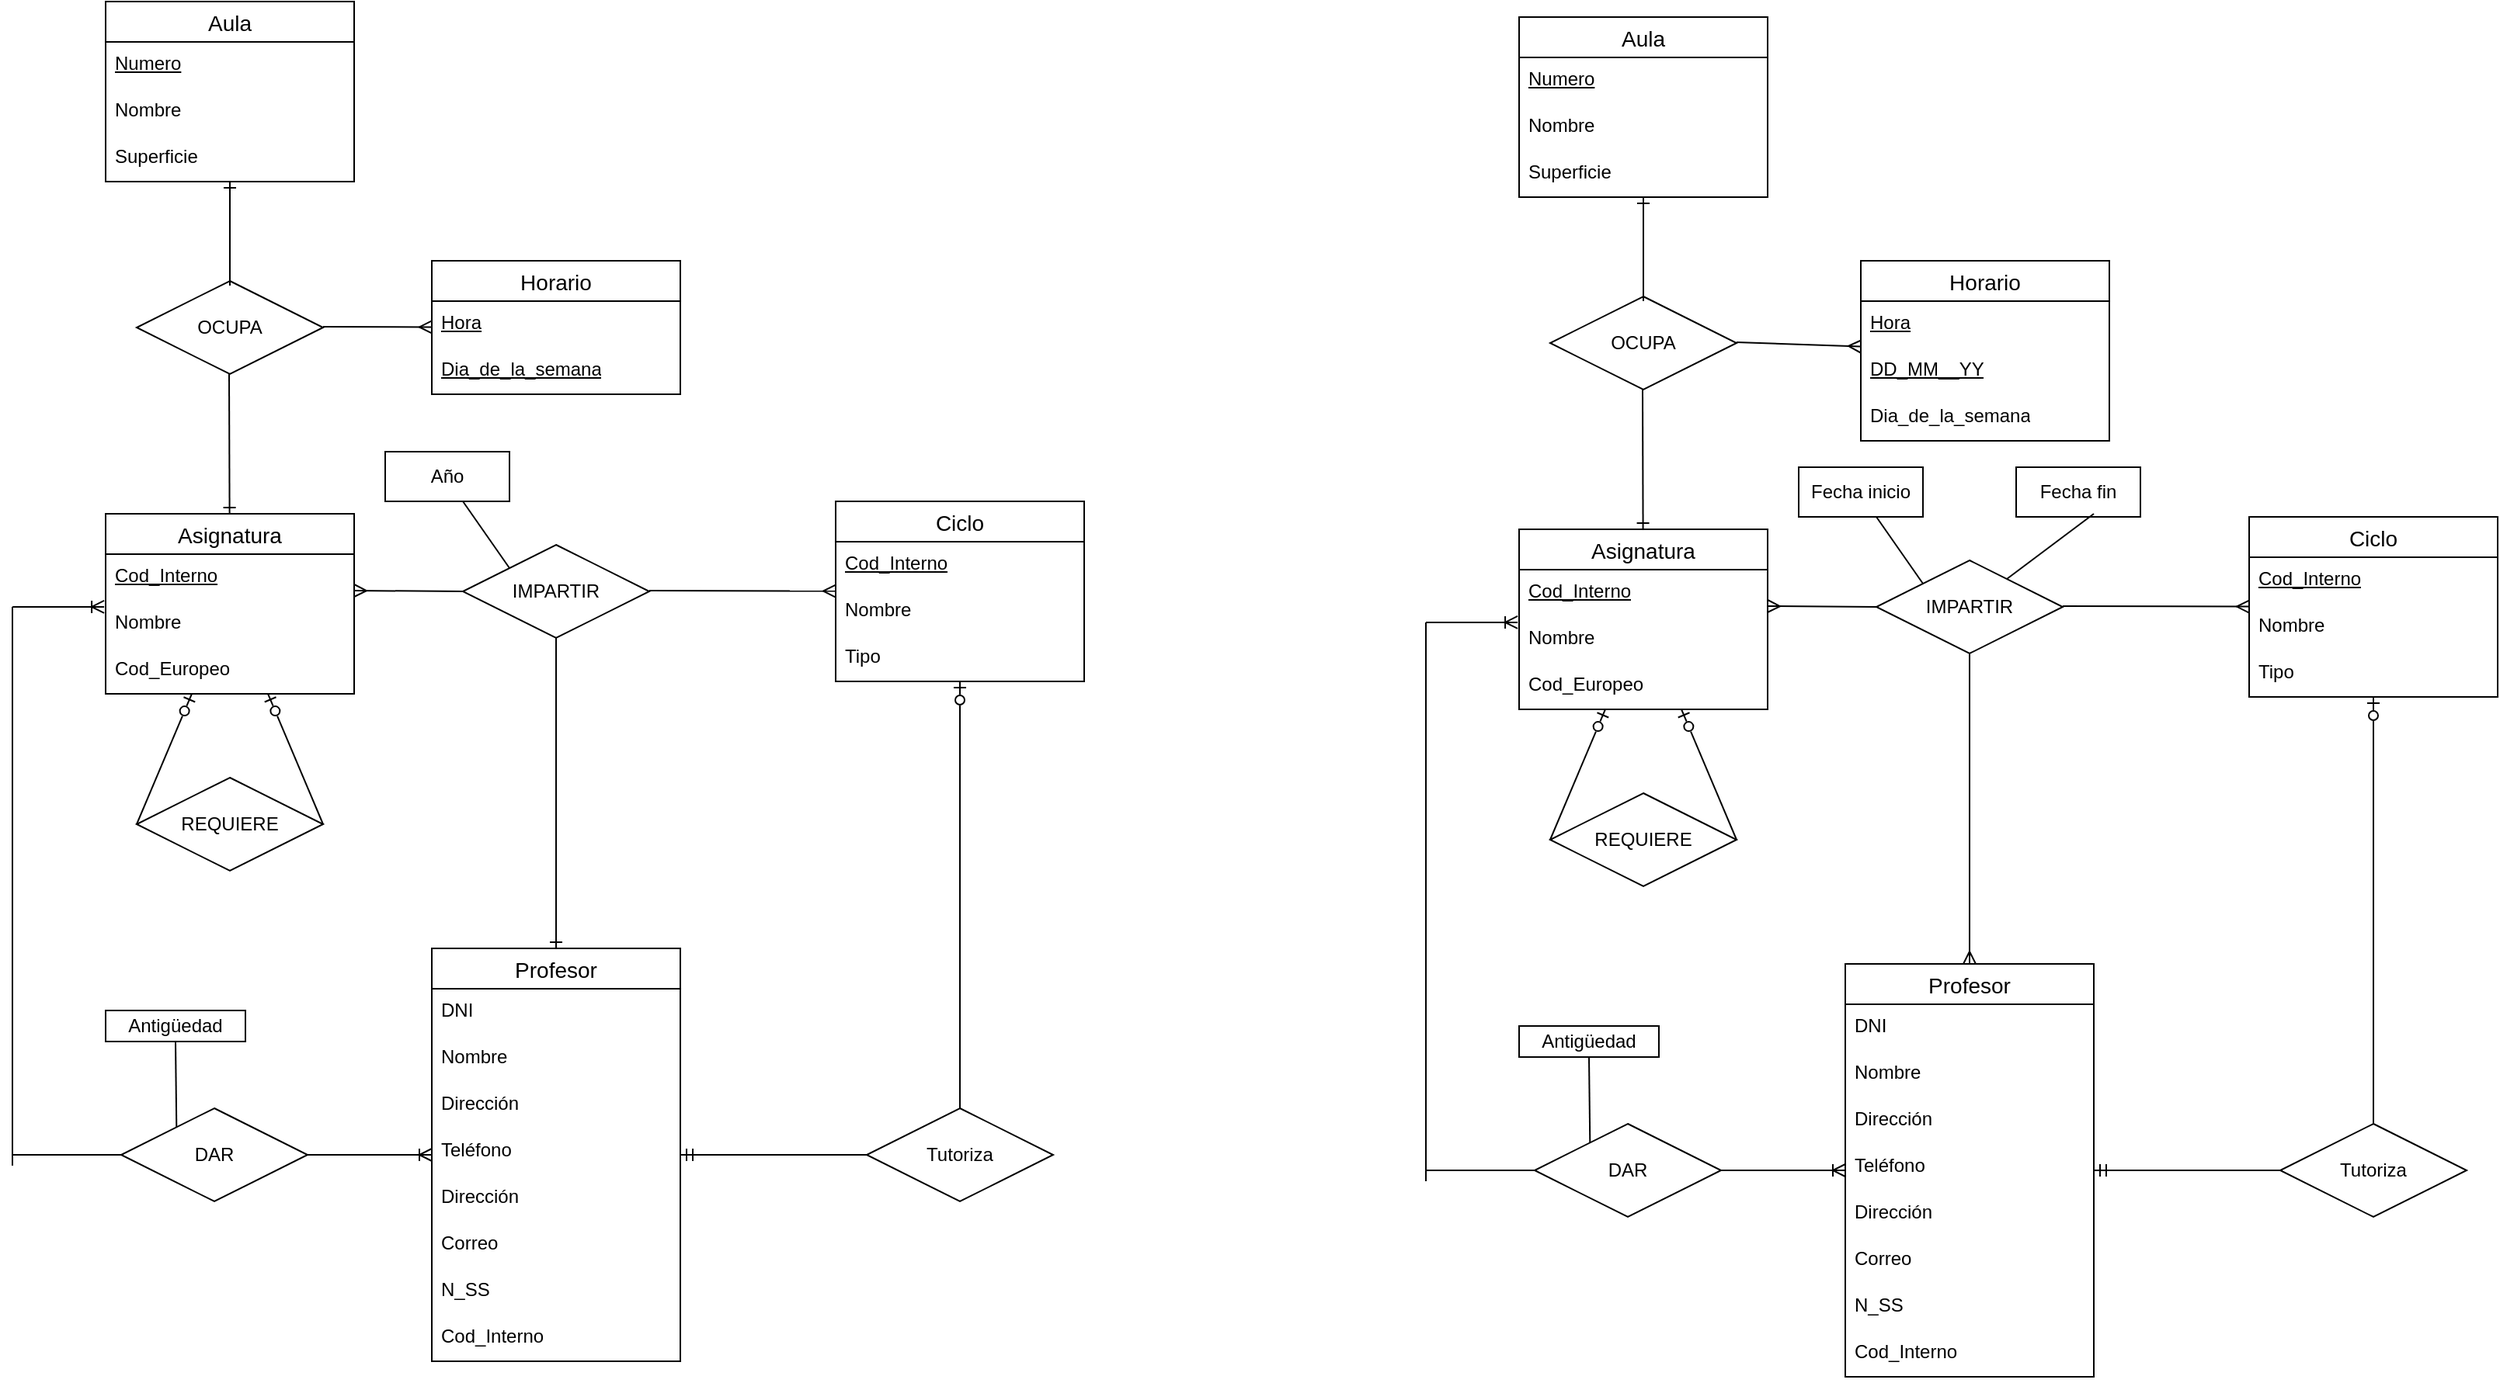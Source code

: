 <mxfile version="22.0.4" type="github">
  <diagram name="Página-1" id="PVvVwdM6uXwAvhA5qFd7">
    <mxGraphModel dx="1728" dy="988" grid="1" gridSize="10" guides="1" tooltips="1" connect="1" arrows="1" fold="1" page="1" pageScale="1" pageWidth="827" pageHeight="1169" math="0" shadow="0">
      <root>
        <mxCell id="0" />
        <mxCell id="1" parent="0" />
        <mxCell id="P5Dj7CCU3ey45bR8xJDD-16" value="Aula" style="swimlane;fontStyle=0;childLayout=stackLayout;horizontal=1;startSize=26;horizontalStack=0;resizeParent=1;resizeParentMax=0;resizeLast=0;collapsible=1;marginBottom=0;align=center;fontSize=14;" vertex="1" parent="1">
          <mxGeometry x="100" y="170" width="160" height="116" as="geometry" />
        </mxCell>
        <mxCell id="P5Dj7CCU3ey45bR8xJDD-17" value="&lt;u&gt;Numero&lt;/u&gt;" style="text;strokeColor=none;fillColor=none;spacingLeft=4;spacingRight=4;overflow=hidden;rotatable=0;points=[[0,0.5],[1,0.5]];portConstraint=eastwest;fontSize=12;whiteSpace=wrap;html=1;" vertex="1" parent="P5Dj7CCU3ey45bR8xJDD-16">
          <mxGeometry y="26" width="160" height="30" as="geometry" />
        </mxCell>
        <mxCell id="P5Dj7CCU3ey45bR8xJDD-18" value="Nombre" style="text;strokeColor=none;fillColor=none;spacingLeft=4;spacingRight=4;overflow=hidden;rotatable=0;points=[[0,0.5],[1,0.5]];portConstraint=eastwest;fontSize=12;whiteSpace=wrap;html=1;" vertex="1" parent="P5Dj7CCU3ey45bR8xJDD-16">
          <mxGeometry y="56" width="160" height="30" as="geometry" />
        </mxCell>
        <mxCell id="P5Dj7CCU3ey45bR8xJDD-19" value="Superficie" style="text;strokeColor=none;fillColor=none;spacingLeft=4;spacingRight=4;overflow=hidden;rotatable=0;points=[[0,0.5],[1,0.5]];portConstraint=eastwest;fontSize=12;whiteSpace=wrap;html=1;" vertex="1" parent="P5Dj7CCU3ey45bR8xJDD-16">
          <mxGeometry y="86" width="160" height="30" as="geometry" />
        </mxCell>
        <mxCell id="P5Dj7CCU3ey45bR8xJDD-20" value="Horario" style="swimlane;fontStyle=0;childLayout=stackLayout;horizontal=1;startSize=26;horizontalStack=0;resizeParent=1;resizeParentMax=0;resizeLast=0;collapsible=1;marginBottom=0;align=center;fontSize=14;" vertex="1" parent="1">
          <mxGeometry x="310" y="337" width="160" height="86" as="geometry" />
        </mxCell>
        <mxCell id="P5Dj7CCU3ey45bR8xJDD-21" value="&lt;u&gt;Hora&lt;/u&gt;" style="text;strokeColor=none;fillColor=none;spacingLeft=4;spacingRight=4;overflow=hidden;rotatable=0;points=[[0,0.5],[1,0.5]];portConstraint=eastwest;fontSize=12;whiteSpace=wrap;html=1;" vertex="1" parent="P5Dj7CCU3ey45bR8xJDD-20">
          <mxGeometry y="26" width="160" height="30" as="geometry" />
        </mxCell>
        <mxCell id="P5Dj7CCU3ey45bR8xJDD-22" value="&lt;u&gt;Dia_de_la_semana&lt;/u&gt;" style="text;strokeColor=none;fillColor=none;spacingLeft=4;spacingRight=4;overflow=hidden;rotatable=0;points=[[0,0.5],[1,0.5]];portConstraint=eastwest;fontSize=12;whiteSpace=wrap;html=1;" vertex="1" parent="P5Dj7CCU3ey45bR8xJDD-20">
          <mxGeometry y="56" width="160" height="30" as="geometry" />
        </mxCell>
        <mxCell id="P5Dj7CCU3ey45bR8xJDD-24" value="Asignatura" style="swimlane;fontStyle=0;childLayout=stackLayout;horizontal=1;startSize=26;horizontalStack=0;resizeParent=1;resizeParentMax=0;resizeLast=0;collapsible=1;marginBottom=0;align=center;fontSize=14;" vertex="1" parent="1">
          <mxGeometry x="100" y="500" width="160" height="116" as="geometry" />
        </mxCell>
        <mxCell id="P5Dj7CCU3ey45bR8xJDD-27" value="&lt;u&gt;Cod_Interno&lt;/u&gt;" style="text;strokeColor=none;fillColor=none;spacingLeft=4;spacingRight=4;overflow=hidden;rotatable=0;points=[[0,0.5],[1,0.5]];portConstraint=eastwest;fontSize=12;whiteSpace=wrap;html=1;" vertex="1" parent="P5Dj7CCU3ey45bR8xJDD-24">
          <mxGeometry y="26" width="160" height="30" as="geometry" />
        </mxCell>
        <mxCell id="P5Dj7CCU3ey45bR8xJDD-25" value="Nombre" style="text;strokeColor=none;fillColor=none;spacingLeft=4;spacingRight=4;overflow=hidden;rotatable=0;points=[[0,0.5],[1,0.5]];portConstraint=eastwest;fontSize=12;whiteSpace=wrap;html=1;" vertex="1" parent="P5Dj7CCU3ey45bR8xJDD-24">
          <mxGeometry y="56" width="160" height="30" as="geometry" />
        </mxCell>
        <mxCell id="P5Dj7CCU3ey45bR8xJDD-26" value="Cod_Europeo" style="text;strokeColor=none;fillColor=none;spacingLeft=4;spacingRight=4;overflow=hidden;rotatable=0;points=[[0,0.5],[1,0.5]];portConstraint=eastwest;fontSize=12;whiteSpace=wrap;html=1;" vertex="1" parent="P5Dj7CCU3ey45bR8xJDD-24">
          <mxGeometry y="86" width="160" height="30" as="geometry" />
        </mxCell>
        <mxCell id="P5Dj7CCU3ey45bR8xJDD-28" value="Ciclo" style="swimlane;fontStyle=0;childLayout=stackLayout;horizontal=1;startSize=26;horizontalStack=0;resizeParent=1;resizeParentMax=0;resizeLast=0;collapsible=1;marginBottom=0;align=center;fontSize=14;" vertex="1" parent="1">
          <mxGeometry x="570" y="492" width="160" height="116" as="geometry" />
        </mxCell>
        <mxCell id="P5Dj7CCU3ey45bR8xJDD-31" value="&lt;u&gt;Cod_Interno&lt;/u&gt;" style="text;strokeColor=none;fillColor=none;spacingLeft=4;spacingRight=4;overflow=hidden;rotatable=0;points=[[0,0.5],[1,0.5]];portConstraint=eastwest;fontSize=12;whiteSpace=wrap;html=1;" vertex="1" parent="P5Dj7CCU3ey45bR8xJDD-28">
          <mxGeometry y="26" width="160" height="30" as="geometry" />
        </mxCell>
        <mxCell id="P5Dj7CCU3ey45bR8xJDD-29" value="Nombre" style="text;strokeColor=none;fillColor=none;spacingLeft=4;spacingRight=4;overflow=hidden;rotatable=0;points=[[0,0.5],[1,0.5]];portConstraint=eastwest;fontSize=12;whiteSpace=wrap;html=1;" vertex="1" parent="P5Dj7CCU3ey45bR8xJDD-28">
          <mxGeometry y="56" width="160" height="30" as="geometry" />
        </mxCell>
        <mxCell id="P5Dj7CCU3ey45bR8xJDD-30" value="Tipo" style="text;strokeColor=none;fillColor=none;spacingLeft=4;spacingRight=4;overflow=hidden;rotatable=0;points=[[0,0.5],[1,0.5]];portConstraint=eastwest;fontSize=12;whiteSpace=wrap;html=1;" vertex="1" parent="P5Dj7CCU3ey45bR8xJDD-28">
          <mxGeometry y="86" width="160" height="30" as="geometry" />
        </mxCell>
        <mxCell id="P5Dj7CCU3ey45bR8xJDD-32" value="OCUPA" style="shape=rhombus;perimeter=rhombusPerimeter;whiteSpace=wrap;html=1;align=center;" vertex="1" parent="1">
          <mxGeometry x="120" y="350" width="120" height="60" as="geometry" />
        </mxCell>
        <mxCell id="P5Dj7CCU3ey45bR8xJDD-33" value="REQUIERE" style="shape=rhombus;perimeter=rhombusPerimeter;whiteSpace=wrap;html=1;align=center;" vertex="1" parent="1">
          <mxGeometry x="120" y="670" width="120" height="60" as="geometry" />
        </mxCell>
        <mxCell id="P5Dj7CCU3ey45bR8xJDD-34" value="IMPARTIR" style="shape=rhombus;perimeter=rhombusPerimeter;whiteSpace=wrap;html=1;align=center;" vertex="1" parent="1">
          <mxGeometry x="330" y="520" width="120" height="60" as="geometry" />
        </mxCell>
        <mxCell id="P5Dj7CCU3ey45bR8xJDD-35" value="" style="endArrow=ERone;html=1;rounded=0;startArrow=none;startFill=0;endFill=0;" edge="1" parent="1" target="P5Dj7CCU3ey45bR8xJDD-16">
          <mxGeometry width="50" height="50" relative="1" as="geometry">
            <mxPoint x="180" y="353" as="sourcePoint" />
            <mxPoint x="180" y="289" as="targetPoint" />
          </mxGeometry>
        </mxCell>
        <mxCell id="P5Dj7CCU3ey45bR8xJDD-36" value="" style="endArrow=none;html=1;rounded=0;startArrow=ERone;startFill=0;" edge="1" parent="1" source="P5Dj7CCU3ey45bR8xJDD-24">
          <mxGeometry width="50" height="50" relative="1" as="geometry">
            <mxPoint x="179.5" y="474" as="sourcePoint" />
            <mxPoint x="179.5" y="410" as="targetPoint" />
          </mxGeometry>
        </mxCell>
        <mxCell id="P5Dj7CCU3ey45bR8xJDD-37" value="" style="endArrow=ERzeroToOne;html=1;rounded=0;exitX=0;exitY=0.5;exitDx=0;exitDy=0;endFill=0;" edge="1" parent="1" source="P5Dj7CCU3ey45bR8xJDD-33" target="P5Dj7CCU3ey45bR8xJDD-24">
          <mxGeometry width="50" height="50" relative="1" as="geometry">
            <mxPoint x="119" y="694" as="sourcePoint" />
            <mxPoint x="119" y="630" as="targetPoint" />
          </mxGeometry>
        </mxCell>
        <mxCell id="P5Dj7CCU3ey45bR8xJDD-38" value="" style="endArrow=ERzeroToOne;html=1;rounded=0;endFill=0;" edge="1" parent="1" target="P5Dj7CCU3ey45bR8xJDD-24">
          <mxGeometry width="50" height="50" relative="1" as="geometry">
            <mxPoint x="240" y="700" as="sourcePoint" />
            <mxPoint x="275" y="626" as="targetPoint" />
          </mxGeometry>
        </mxCell>
        <mxCell id="P5Dj7CCU3ey45bR8xJDD-39" value="" style="endArrow=none;html=1;rounded=0;entryX=0;entryY=0.5;entryDx=0;entryDy=0;startArrow=ERmany;startFill=0;" edge="1" parent="1" target="P5Dj7CCU3ey45bR8xJDD-34">
          <mxGeometry width="50" height="50" relative="1" as="geometry">
            <mxPoint x="260" y="549.5" as="sourcePoint" />
            <mxPoint x="340" y="550" as="targetPoint" />
          </mxGeometry>
        </mxCell>
        <mxCell id="P5Dj7CCU3ey45bR8xJDD-40" value="" style="endArrow=ERmany;html=1;rounded=0;exitX=0;exitY=0.5;exitDx=0;exitDy=0;endFill=0;" edge="1" parent="1" target="P5Dj7CCU3ey45bR8xJDD-28">
          <mxGeometry width="50" height="50" relative="1" as="geometry">
            <mxPoint x="450" y="549.5" as="sourcePoint" />
            <mxPoint x="540" y="550" as="targetPoint" />
          </mxGeometry>
        </mxCell>
        <mxCell id="P5Dj7CCU3ey45bR8xJDD-41" value="" style="endArrow=ERmany;html=1;rounded=0;exitX=0;exitY=0.5;exitDx=0;exitDy=0;endFill=0;" edge="1" parent="1" target="P5Dj7CCU3ey45bR8xJDD-20">
          <mxGeometry width="50" height="50" relative="1" as="geometry">
            <mxPoint x="240" y="379.5" as="sourcePoint" />
            <mxPoint x="280" y="380" as="targetPoint" />
          </mxGeometry>
        </mxCell>
        <mxCell id="P5Dj7CCU3ey45bR8xJDD-42" value="Profesor" style="swimlane;fontStyle=0;childLayout=stackLayout;horizontal=1;startSize=26;horizontalStack=0;resizeParent=1;resizeParentMax=0;resizeLast=0;collapsible=1;marginBottom=0;align=center;fontSize=14;" vertex="1" parent="1">
          <mxGeometry x="310" y="780" width="160" height="266" as="geometry" />
        </mxCell>
        <mxCell id="P5Dj7CCU3ey45bR8xJDD-43" value="DNI" style="text;strokeColor=none;fillColor=none;spacingLeft=4;spacingRight=4;overflow=hidden;rotatable=0;points=[[0,0.5],[1,0.5]];portConstraint=eastwest;fontSize=12;whiteSpace=wrap;html=1;" vertex="1" parent="P5Dj7CCU3ey45bR8xJDD-42">
          <mxGeometry y="26" width="160" height="30" as="geometry" />
        </mxCell>
        <mxCell id="P5Dj7CCU3ey45bR8xJDD-44" value="Nombre" style="text;strokeColor=none;fillColor=none;spacingLeft=4;spacingRight=4;overflow=hidden;rotatable=0;points=[[0,0.5],[1,0.5]];portConstraint=eastwest;fontSize=12;whiteSpace=wrap;html=1;" vertex="1" parent="P5Dj7CCU3ey45bR8xJDD-42">
          <mxGeometry y="56" width="160" height="30" as="geometry" />
        </mxCell>
        <mxCell id="P5Dj7CCU3ey45bR8xJDD-45" value="&lt;div&gt;Dirección&lt;/div&gt;&lt;div&gt;&lt;br&gt;&lt;/div&gt;" style="text;strokeColor=none;fillColor=none;spacingLeft=4;spacingRight=4;overflow=hidden;rotatable=0;points=[[0,0.5],[1,0.5]];portConstraint=eastwest;fontSize=12;whiteSpace=wrap;html=1;" vertex="1" parent="P5Dj7CCU3ey45bR8xJDD-42">
          <mxGeometry y="86" width="160" height="30" as="geometry" />
        </mxCell>
        <mxCell id="P5Dj7CCU3ey45bR8xJDD-46" value="Teléfono" style="text;strokeColor=none;fillColor=none;spacingLeft=4;spacingRight=4;overflow=hidden;rotatable=0;points=[[0,0.5],[1,0.5]];portConstraint=eastwest;fontSize=12;whiteSpace=wrap;html=1;" vertex="1" parent="P5Dj7CCU3ey45bR8xJDD-42">
          <mxGeometry y="116" width="160" height="30" as="geometry" />
        </mxCell>
        <mxCell id="P5Dj7CCU3ey45bR8xJDD-49" value="&lt;div&gt;Dirección&lt;/div&gt;&lt;div&gt;&lt;br&gt;&lt;/div&gt;" style="text;strokeColor=none;fillColor=none;spacingLeft=4;spacingRight=4;overflow=hidden;rotatable=0;points=[[0,0.5],[1,0.5]];portConstraint=eastwest;fontSize=12;whiteSpace=wrap;html=1;" vertex="1" parent="P5Dj7CCU3ey45bR8xJDD-42">
          <mxGeometry y="146" width="160" height="30" as="geometry" />
        </mxCell>
        <mxCell id="P5Dj7CCU3ey45bR8xJDD-47" value="Correo" style="text;strokeColor=none;fillColor=none;spacingLeft=4;spacingRight=4;overflow=hidden;rotatable=0;points=[[0,0.5],[1,0.5]];portConstraint=eastwest;fontSize=12;whiteSpace=wrap;html=1;" vertex="1" parent="P5Dj7CCU3ey45bR8xJDD-42">
          <mxGeometry y="176" width="160" height="30" as="geometry" />
        </mxCell>
        <mxCell id="P5Dj7CCU3ey45bR8xJDD-48" value="N_SS" style="text;strokeColor=none;fillColor=none;spacingLeft=4;spacingRight=4;overflow=hidden;rotatable=0;points=[[0,0.5],[1,0.5]];portConstraint=eastwest;fontSize=12;whiteSpace=wrap;html=1;" vertex="1" parent="P5Dj7CCU3ey45bR8xJDD-42">
          <mxGeometry y="206" width="160" height="30" as="geometry" />
        </mxCell>
        <mxCell id="P5Dj7CCU3ey45bR8xJDD-50" value="Cod_Interno" style="text;strokeColor=none;fillColor=none;spacingLeft=4;spacingRight=4;overflow=hidden;rotatable=0;points=[[0,0.5],[1,0.5]];portConstraint=eastwest;fontSize=12;whiteSpace=wrap;html=1;" vertex="1" parent="P5Dj7CCU3ey45bR8xJDD-42">
          <mxGeometry y="236" width="160" height="30" as="geometry" />
        </mxCell>
        <mxCell id="P5Dj7CCU3ey45bR8xJDD-52" value="" style="endArrow=none;html=1;rounded=0;startArrow=ERone;startFill=0;" edge="1" parent="1" source="P5Dj7CCU3ey45bR8xJDD-42">
          <mxGeometry width="50" height="50" relative="1" as="geometry">
            <mxPoint x="340" y="630" as="sourcePoint" />
            <mxPoint x="390" y="580" as="targetPoint" />
          </mxGeometry>
        </mxCell>
        <mxCell id="P5Dj7CCU3ey45bR8xJDD-53" value="&lt;div&gt;Año&lt;/div&gt;" style="whiteSpace=wrap;html=1;align=center;" vertex="1" parent="1">
          <mxGeometry x="280" y="460" width="80" height="32" as="geometry" />
        </mxCell>
        <mxCell id="P5Dj7CCU3ey45bR8xJDD-54" value="" style="endArrow=none;html=1;rounded=0;exitX=0;exitY=0;exitDx=0;exitDy=0;" edge="1" parent="1" source="P5Dj7CCU3ey45bR8xJDD-34">
          <mxGeometry width="50" height="50" relative="1" as="geometry">
            <mxPoint x="280" y="542" as="sourcePoint" />
            <mxPoint x="330" y="492" as="targetPoint" />
          </mxGeometry>
        </mxCell>
        <mxCell id="P5Dj7CCU3ey45bR8xJDD-55" value="DAR" style="shape=rhombus;perimeter=rhombusPerimeter;whiteSpace=wrap;html=1;align=center;" vertex="1" parent="1">
          <mxGeometry x="110" y="883" width="120" height="60" as="geometry" />
        </mxCell>
        <mxCell id="P5Dj7CCU3ey45bR8xJDD-58" value="" style="endArrow=none;html=1;rounded=0;entryX=1;entryY=0.5;entryDx=0;entryDy=0;startArrow=ERoneToMany;startFill=0;" edge="1" parent="1" source="P5Dj7CCU3ey45bR8xJDD-42" target="P5Dj7CCU3ey45bR8xJDD-55">
          <mxGeometry width="50" height="50" relative="1" as="geometry">
            <mxPoint x="270" y="823" as="sourcePoint" />
            <mxPoint x="240" y="780" as="targetPoint" />
          </mxGeometry>
        </mxCell>
        <mxCell id="P5Dj7CCU3ey45bR8xJDD-59" value="" style="endArrow=none;html=1;rounded=0;" edge="1" parent="1">
          <mxGeometry width="50" height="50" relative="1" as="geometry">
            <mxPoint x="40" y="920" as="sourcePoint" />
            <mxPoint x="40" y="560" as="targetPoint" />
          </mxGeometry>
        </mxCell>
        <mxCell id="P5Dj7CCU3ey45bR8xJDD-60" value="" style="endArrow=none;html=1;rounded=0;exitX=-0.006;exitY=0.133;exitDx=0;exitDy=0;exitPerimeter=0;startArrow=ERoneToMany;startFill=0;" edge="1" parent="1" source="P5Dj7CCU3ey45bR8xJDD-25">
          <mxGeometry width="50" height="50" relative="1" as="geometry">
            <mxPoint x="100" y="563" as="sourcePoint" />
            <mxPoint x="40" y="560" as="targetPoint" />
          </mxGeometry>
        </mxCell>
        <mxCell id="P5Dj7CCU3ey45bR8xJDD-62" value="" style="endArrow=none;html=1;rounded=0;exitX=0;exitY=0.5;exitDx=0;exitDy=0;" edge="1" parent="1" source="P5Dj7CCU3ey45bR8xJDD-55">
          <mxGeometry width="50" height="50" relative="1" as="geometry">
            <mxPoint x="110" y="914.5" as="sourcePoint" />
            <mxPoint x="40" y="913" as="targetPoint" />
          </mxGeometry>
        </mxCell>
        <mxCell id="P5Dj7CCU3ey45bR8xJDD-63" value="&lt;div&gt;Tutoriza&lt;/div&gt;" style="shape=rhombus;perimeter=rhombusPerimeter;whiteSpace=wrap;html=1;align=center;" vertex="1" parent="1">
          <mxGeometry x="590" y="883" width="120" height="60" as="geometry" />
        </mxCell>
        <mxCell id="P5Dj7CCU3ey45bR8xJDD-64" value="" style="endArrow=ERmandOne;html=1;rounded=0;endFill=0;" edge="1" parent="1" target="P5Dj7CCU3ey45bR8xJDD-42">
          <mxGeometry width="50" height="50" relative="1" as="geometry">
            <mxPoint x="590" y="913" as="sourcePoint" />
            <mxPoint x="480" y="912.75" as="targetPoint" />
          </mxGeometry>
        </mxCell>
        <mxCell id="P5Dj7CCU3ey45bR8xJDD-66" value="" style="endArrow=none;html=1;rounded=0;startArrow=ERzeroToOne;startFill=0;" edge="1" parent="1" source="P5Dj7CCU3ey45bR8xJDD-28" target="P5Dj7CCU3ey45bR8xJDD-63">
          <mxGeometry width="50" height="50" relative="1" as="geometry">
            <mxPoint x="720" y="830" as="sourcePoint" />
            <mxPoint x="640" y="830" as="targetPoint" />
          </mxGeometry>
        </mxCell>
        <mxCell id="P5Dj7CCU3ey45bR8xJDD-67" value="Antigüedad" style="whiteSpace=wrap;html=1;align=center;" vertex="1" parent="1">
          <mxGeometry x="100" y="820" width="90" height="20" as="geometry" />
        </mxCell>
        <mxCell id="P5Dj7CCU3ey45bR8xJDD-68" value="" style="endArrow=none;html=1;rounded=0;entryX=0.5;entryY=1;entryDx=0;entryDy=0;exitX=0.297;exitY=0.2;exitDx=0;exitDy=0;exitPerimeter=0;" edge="1" parent="1" source="P5Dj7CCU3ey45bR8xJDD-55" target="P5Dj7CCU3ey45bR8xJDD-67">
          <mxGeometry relative="1" as="geometry">
            <mxPoint x="176.02" y="896.32" as="sourcePoint" />
            <mxPoint x="163.99" y="839.66" as="targetPoint" />
          </mxGeometry>
        </mxCell>
        <mxCell id="P5Dj7CCU3ey45bR8xJDD-165" value="Aula" style="swimlane;fontStyle=0;childLayout=stackLayout;horizontal=1;startSize=26;horizontalStack=0;resizeParent=1;resizeParentMax=0;resizeLast=0;collapsible=1;marginBottom=0;align=center;fontSize=14;" vertex="1" parent="1">
          <mxGeometry x="1010" y="180" width="160" height="116" as="geometry" />
        </mxCell>
        <mxCell id="P5Dj7CCU3ey45bR8xJDD-166" value="&lt;u&gt;Numero&lt;/u&gt;" style="text;strokeColor=none;fillColor=none;spacingLeft=4;spacingRight=4;overflow=hidden;rotatable=0;points=[[0,0.5],[1,0.5]];portConstraint=eastwest;fontSize=12;whiteSpace=wrap;html=1;" vertex="1" parent="P5Dj7CCU3ey45bR8xJDD-165">
          <mxGeometry y="26" width="160" height="30" as="geometry" />
        </mxCell>
        <mxCell id="P5Dj7CCU3ey45bR8xJDD-167" value="Nombre" style="text;strokeColor=none;fillColor=none;spacingLeft=4;spacingRight=4;overflow=hidden;rotatable=0;points=[[0,0.5],[1,0.5]];portConstraint=eastwest;fontSize=12;whiteSpace=wrap;html=1;" vertex="1" parent="P5Dj7CCU3ey45bR8xJDD-165">
          <mxGeometry y="56" width="160" height="30" as="geometry" />
        </mxCell>
        <mxCell id="P5Dj7CCU3ey45bR8xJDD-168" value="Superficie" style="text;strokeColor=none;fillColor=none;spacingLeft=4;spacingRight=4;overflow=hidden;rotatable=0;points=[[0,0.5],[1,0.5]];portConstraint=eastwest;fontSize=12;whiteSpace=wrap;html=1;" vertex="1" parent="P5Dj7CCU3ey45bR8xJDD-165">
          <mxGeometry y="86" width="160" height="30" as="geometry" />
        </mxCell>
        <mxCell id="P5Dj7CCU3ey45bR8xJDD-169" value="Horario" style="swimlane;fontStyle=0;childLayout=stackLayout;horizontal=1;startSize=26;horizontalStack=0;resizeParent=1;resizeParentMax=0;resizeLast=0;collapsible=1;marginBottom=0;align=center;fontSize=14;" vertex="1" parent="1">
          <mxGeometry x="1230" y="337" width="160" height="116" as="geometry" />
        </mxCell>
        <mxCell id="P5Dj7CCU3ey45bR8xJDD-170" value="&lt;u&gt;Hora&lt;/u&gt;" style="text;strokeColor=none;fillColor=none;spacingLeft=4;spacingRight=4;overflow=hidden;rotatable=0;points=[[0,0.5],[1,0.5]];portConstraint=eastwest;fontSize=12;whiteSpace=wrap;html=1;" vertex="1" parent="P5Dj7CCU3ey45bR8xJDD-169">
          <mxGeometry y="26" width="160" height="30" as="geometry" />
        </mxCell>
        <mxCell id="P5Dj7CCU3ey45bR8xJDD-212" value="&lt;u&gt;DD_MM__YY&lt;/u&gt;" style="text;strokeColor=none;fillColor=none;spacingLeft=4;spacingRight=4;overflow=hidden;rotatable=0;points=[[0,0.5],[1,0.5]];portConstraint=eastwest;fontSize=12;whiteSpace=wrap;html=1;" vertex="1" parent="P5Dj7CCU3ey45bR8xJDD-169">
          <mxGeometry y="56" width="160" height="30" as="geometry" />
        </mxCell>
        <mxCell id="P5Dj7CCU3ey45bR8xJDD-171" value="Dia_de_la_semana" style="text;strokeColor=none;fillColor=none;spacingLeft=4;spacingRight=4;overflow=hidden;rotatable=0;points=[[0,0.5],[1,0.5]];portConstraint=eastwest;fontSize=12;whiteSpace=wrap;html=1;" vertex="1" parent="P5Dj7CCU3ey45bR8xJDD-169">
          <mxGeometry y="86" width="160" height="30" as="geometry" />
        </mxCell>
        <mxCell id="P5Dj7CCU3ey45bR8xJDD-172" value="Asignatura" style="swimlane;fontStyle=0;childLayout=stackLayout;horizontal=1;startSize=26;horizontalStack=0;resizeParent=1;resizeParentMax=0;resizeLast=0;collapsible=1;marginBottom=0;align=center;fontSize=14;" vertex="1" parent="1">
          <mxGeometry x="1010" y="510" width="160" height="116" as="geometry" />
        </mxCell>
        <mxCell id="P5Dj7CCU3ey45bR8xJDD-173" value="&lt;u&gt;Cod_Interno&lt;/u&gt;" style="text;strokeColor=none;fillColor=none;spacingLeft=4;spacingRight=4;overflow=hidden;rotatable=0;points=[[0,0.5],[1,0.5]];portConstraint=eastwest;fontSize=12;whiteSpace=wrap;html=1;" vertex="1" parent="P5Dj7CCU3ey45bR8xJDD-172">
          <mxGeometry y="26" width="160" height="30" as="geometry" />
        </mxCell>
        <mxCell id="P5Dj7CCU3ey45bR8xJDD-174" value="Nombre" style="text;strokeColor=none;fillColor=none;spacingLeft=4;spacingRight=4;overflow=hidden;rotatable=0;points=[[0,0.5],[1,0.5]];portConstraint=eastwest;fontSize=12;whiteSpace=wrap;html=1;" vertex="1" parent="P5Dj7CCU3ey45bR8xJDD-172">
          <mxGeometry y="56" width="160" height="30" as="geometry" />
        </mxCell>
        <mxCell id="P5Dj7CCU3ey45bR8xJDD-175" value="Cod_Europeo" style="text;strokeColor=none;fillColor=none;spacingLeft=4;spacingRight=4;overflow=hidden;rotatable=0;points=[[0,0.5],[1,0.5]];portConstraint=eastwest;fontSize=12;whiteSpace=wrap;html=1;" vertex="1" parent="P5Dj7CCU3ey45bR8xJDD-172">
          <mxGeometry y="86" width="160" height="30" as="geometry" />
        </mxCell>
        <mxCell id="P5Dj7CCU3ey45bR8xJDD-176" value="Ciclo" style="swimlane;fontStyle=0;childLayout=stackLayout;horizontal=1;startSize=26;horizontalStack=0;resizeParent=1;resizeParentMax=0;resizeLast=0;collapsible=1;marginBottom=0;align=center;fontSize=14;" vertex="1" parent="1">
          <mxGeometry x="1480" y="502" width="160" height="116" as="geometry" />
        </mxCell>
        <mxCell id="P5Dj7CCU3ey45bR8xJDD-177" value="&lt;u&gt;Cod_Interno&lt;/u&gt;" style="text;strokeColor=none;fillColor=none;spacingLeft=4;spacingRight=4;overflow=hidden;rotatable=0;points=[[0,0.5],[1,0.5]];portConstraint=eastwest;fontSize=12;whiteSpace=wrap;html=1;" vertex="1" parent="P5Dj7CCU3ey45bR8xJDD-176">
          <mxGeometry y="26" width="160" height="30" as="geometry" />
        </mxCell>
        <mxCell id="P5Dj7CCU3ey45bR8xJDD-178" value="Nombre" style="text;strokeColor=none;fillColor=none;spacingLeft=4;spacingRight=4;overflow=hidden;rotatable=0;points=[[0,0.5],[1,0.5]];portConstraint=eastwest;fontSize=12;whiteSpace=wrap;html=1;" vertex="1" parent="P5Dj7CCU3ey45bR8xJDD-176">
          <mxGeometry y="56" width="160" height="30" as="geometry" />
        </mxCell>
        <mxCell id="P5Dj7CCU3ey45bR8xJDD-179" value="Tipo" style="text;strokeColor=none;fillColor=none;spacingLeft=4;spacingRight=4;overflow=hidden;rotatable=0;points=[[0,0.5],[1,0.5]];portConstraint=eastwest;fontSize=12;whiteSpace=wrap;html=1;" vertex="1" parent="P5Dj7CCU3ey45bR8xJDD-176">
          <mxGeometry y="86" width="160" height="30" as="geometry" />
        </mxCell>
        <mxCell id="P5Dj7CCU3ey45bR8xJDD-180" value="OCUPA" style="shape=rhombus;perimeter=rhombusPerimeter;whiteSpace=wrap;html=1;align=center;" vertex="1" parent="1">
          <mxGeometry x="1030" y="360" width="120" height="60" as="geometry" />
        </mxCell>
        <mxCell id="P5Dj7CCU3ey45bR8xJDD-181" value="REQUIERE" style="shape=rhombus;perimeter=rhombusPerimeter;whiteSpace=wrap;html=1;align=center;" vertex="1" parent="1">
          <mxGeometry x="1030" y="680" width="120" height="60" as="geometry" />
        </mxCell>
        <mxCell id="P5Dj7CCU3ey45bR8xJDD-182" value="IMPARTIR" style="shape=rhombus;perimeter=rhombusPerimeter;whiteSpace=wrap;html=1;align=center;" vertex="1" parent="1">
          <mxGeometry x="1240" y="530" width="120" height="60" as="geometry" />
        </mxCell>
        <mxCell id="P5Dj7CCU3ey45bR8xJDD-183" value="" style="endArrow=ERone;html=1;rounded=0;startArrow=none;startFill=0;endFill=0;" edge="1" parent="1" target="P5Dj7CCU3ey45bR8xJDD-165">
          <mxGeometry width="50" height="50" relative="1" as="geometry">
            <mxPoint x="1090" y="363" as="sourcePoint" />
            <mxPoint x="1090" y="299" as="targetPoint" />
          </mxGeometry>
        </mxCell>
        <mxCell id="P5Dj7CCU3ey45bR8xJDD-184" value="" style="endArrow=none;html=1;rounded=0;startArrow=ERone;startFill=0;" edge="1" parent="1" source="P5Dj7CCU3ey45bR8xJDD-172">
          <mxGeometry width="50" height="50" relative="1" as="geometry">
            <mxPoint x="1089.5" y="484" as="sourcePoint" />
            <mxPoint x="1089.5" y="420" as="targetPoint" />
          </mxGeometry>
        </mxCell>
        <mxCell id="P5Dj7CCU3ey45bR8xJDD-185" value="" style="endArrow=ERzeroToOne;html=1;rounded=0;exitX=0;exitY=0.5;exitDx=0;exitDy=0;endFill=0;" edge="1" parent="1" source="P5Dj7CCU3ey45bR8xJDD-181" target="P5Dj7CCU3ey45bR8xJDD-172">
          <mxGeometry width="50" height="50" relative="1" as="geometry">
            <mxPoint x="1029" y="704" as="sourcePoint" />
            <mxPoint x="1029" y="640" as="targetPoint" />
          </mxGeometry>
        </mxCell>
        <mxCell id="P5Dj7CCU3ey45bR8xJDD-186" value="" style="endArrow=ERzeroToOne;html=1;rounded=0;endFill=0;" edge="1" parent="1" target="P5Dj7CCU3ey45bR8xJDD-172">
          <mxGeometry width="50" height="50" relative="1" as="geometry">
            <mxPoint x="1150" y="710" as="sourcePoint" />
            <mxPoint x="1185" y="636" as="targetPoint" />
          </mxGeometry>
        </mxCell>
        <mxCell id="P5Dj7CCU3ey45bR8xJDD-187" value="" style="endArrow=none;html=1;rounded=0;entryX=0;entryY=0.5;entryDx=0;entryDy=0;startArrow=ERmany;startFill=0;" edge="1" parent="1" target="P5Dj7CCU3ey45bR8xJDD-182">
          <mxGeometry width="50" height="50" relative="1" as="geometry">
            <mxPoint x="1170" y="559.5" as="sourcePoint" />
            <mxPoint x="1250" y="560" as="targetPoint" />
          </mxGeometry>
        </mxCell>
        <mxCell id="P5Dj7CCU3ey45bR8xJDD-188" value="" style="endArrow=ERmany;html=1;rounded=0;exitX=0;exitY=0.5;exitDx=0;exitDy=0;endFill=0;" edge="1" parent="1" target="P5Dj7CCU3ey45bR8xJDD-176">
          <mxGeometry width="50" height="50" relative="1" as="geometry">
            <mxPoint x="1360" y="559.5" as="sourcePoint" />
            <mxPoint x="1450" y="560" as="targetPoint" />
          </mxGeometry>
        </mxCell>
        <mxCell id="P5Dj7CCU3ey45bR8xJDD-189" value="" style="endArrow=ERmany;html=1;rounded=0;exitX=0;exitY=0.5;exitDx=0;exitDy=0;endFill=0;" edge="1" parent="1" target="P5Dj7CCU3ey45bR8xJDD-169">
          <mxGeometry width="50" height="50" relative="1" as="geometry">
            <mxPoint x="1150" y="389.5" as="sourcePoint" />
            <mxPoint x="1190" y="390" as="targetPoint" />
          </mxGeometry>
        </mxCell>
        <mxCell id="P5Dj7CCU3ey45bR8xJDD-190" value="Profesor" style="swimlane;fontStyle=0;childLayout=stackLayout;horizontal=1;startSize=26;horizontalStack=0;resizeParent=1;resizeParentMax=0;resizeLast=0;collapsible=1;marginBottom=0;align=center;fontSize=14;" vertex="1" parent="1">
          <mxGeometry x="1220" y="790" width="160" height="266" as="geometry" />
        </mxCell>
        <mxCell id="P5Dj7CCU3ey45bR8xJDD-191" value="DNI" style="text;strokeColor=none;fillColor=none;spacingLeft=4;spacingRight=4;overflow=hidden;rotatable=0;points=[[0,0.5],[1,0.5]];portConstraint=eastwest;fontSize=12;whiteSpace=wrap;html=1;" vertex="1" parent="P5Dj7CCU3ey45bR8xJDD-190">
          <mxGeometry y="26" width="160" height="30" as="geometry" />
        </mxCell>
        <mxCell id="P5Dj7CCU3ey45bR8xJDD-192" value="Nombre" style="text;strokeColor=none;fillColor=none;spacingLeft=4;spacingRight=4;overflow=hidden;rotatable=0;points=[[0,0.5],[1,0.5]];portConstraint=eastwest;fontSize=12;whiteSpace=wrap;html=1;" vertex="1" parent="P5Dj7CCU3ey45bR8xJDD-190">
          <mxGeometry y="56" width="160" height="30" as="geometry" />
        </mxCell>
        <mxCell id="P5Dj7CCU3ey45bR8xJDD-193" value="&lt;div&gt;Dirección&lt;/div&gt;&lt;div&gt;&lt;br&gt;&lt;/div&gt;" style="text;strokeColor=none;fillColor=none;spacingLeft=4;spacingRight=4;overflow=hidden;rotatable=0;points=[[0,0.5],[1,0.5]];portConstraint=eastwest;fontSize=12;whiteSpace=wrap;html=1;" vertex="1" parent="P5Dj7CCU3ey45bR8xJDD-190">
          <mxGeometry y="86" width="160" height="30" as="geometry" />
        </mxCell>
        <mxCell id="P5Dj7CCU3ey45bR8xJDD-194" value="Teléfono" style="text;strokeColor=none;fillColor=none;spacingLeft=4;spacingRight=4;overflow=hidden;rotatable=0;points=[[0,0.5],[1,0.5]];portConstraint=eastwest;fontSize=12;whiteSpace=wrap;html=1;" vertex="1" parent="P5Dj7CCU3ey45bR8xJDD-190">
          <mxGeometry y="116" width="160" height="30" as="geometry" />
        </mxCell>
        <mxCell id="P5Dj7CCU3ey45bR8xJDD-195" value="&lt;div&gt;Dirección&lt;/div&gt;&lt;div&gt;&lt;br&gt;&lt;/div&gt;" style="text;strokeColor=none;fillColor=none;spacingLeft=4;spacingRight=4;overflow=hidden;rotatable=0;points=[[0,0.5],[1,0.5]];portConstraint=eastwest;fontSize=12;whiteSpace=wrap;html=1;" vertex="1" parent="P5Dj7CCU3ey45bR8xJDD-190">
          <mxGeometry y="146" width="160" height="30" as="geometry" />
        </mxCell>
        <mxCell id="P5Dj7CCU3ey45bR8xJDD-196" value="Correo" style="text;strokeColor=none;fillColor=none;spacingLeft=4;spacingRight=4;overflow=hidden;rotatable=0;points=[[0,0.5],[1,0.5]];portConstraint=eastwest;fontSize=12;whiteSpace=wrap;html=1;" vertex="1" parent="P5Dj7CCU3ey45bR8xJDD-190">
          <mxGeometry y="176" width="160" height="30" as="geometry" />
        </mxCell>
        <mxCell id="P5Dj7CCU3ey45bR8xJDD-197" value="N_SS" style="text;strokeColor=none;fillColor=none;spacingLeft=4;spacingRight=4;overflow=hidden;rotatable=0;points=[[0,0.5],[1,0.5]];portConstraint=eastwest;fontSize=12;whiteSpace=wrap;html=1;" vertex="1" parent="P5Dj7CCU3ey45bR8xJDD-190">
          <mxGeometry y="206" width="160" height="30" as="geometry" />
        </mxCell>
        <mxCell id="P5Dj7CCU3ey45bR8xJDD-198" value="Cod_Interno" style="text;strokeColor=none;fillColor=none;spacingLeft=4;spacingRight=4;overflow=hidden;rotatable=0;points=[[0,0.5],[1,0.5]];portConstraint=eastwest;fontSize=12;whiteSpace=wrap;html=1;" vertex="1" parent="P5Dj7CCU3ey45bR8xJDD-190">
          <mxGeometry y="236" width="160" height="30" as="geometry" />
        </mxCell>
        <mxCell id="P5Dj7CCU3ey45bR8xJDD-199" value="" style="endArrow=none;html=1;rounded=0;startArrow=ERmany;startFill=0;" edge="1" parent="1" source="P5Dj7CCU3ey45bR8xJDD-190">
          <mxGeometry width="50" height="50" relative="1" as="geometry">
            <mxPoint x="1250" y="640" as="sourcePoint" />
            <mxPoint x="1300" y="590" as="targetPoint" />
          </mxGeometry>
        </mxCell>
        <mxCell id="P5Dj7CCU3ey45bR8xJDD-200" value="&lt;div&gt;Fecha inicio&lt;br&gt;&lt;/div&gt;" style="whiteSpace=wrap;html=1;align=center;" vertex="1" parent="1">
          <mxGeometry x="1190" y="470" width="80" height="32" as="geometry" />
        </mxCell>
        <mxCell id="P5Dj7CCU3ey45bR8xJDD-201" value="" style="endArrow=none;html=1;rounded=0;exitX=0;exitY=0;exitDx=0;exitDy=0;" edge="1" parent="1" source="P5Dj7CCU3ey45bR8xJDD-182">
          <mxGeometry width="50" height="50" relative="1" as="geometry">
            <mxPoint x="1190" y="552" as="sourcePoint" />
            <mxPoint x="1240" y="502" as="targetPoint" />
          </mxGeometry>
        </mxCell>
        <mxCell id="P5Dj7CCU3ey45bR8xJDD-202" value="DAR" style="shape=rhombus;perimeter=rhombusPerimeter;whiteSpace=wrap;html=1;align=center;" vertex="1" parent="1">
          <mxGeometry x="1020" y="893" width="120" height="60" as="geometry" />
        </mxCell>
        <mxCell id="P5Dj7CCU3ey45bR8xJDD-203" value="" style="endArrow=none;html=1;rounded=0;entryX=1;entryY=0.5;entryDx=0;entryDy=0;startArrow=ERoneToMany;startFill=0;" edge="1" parent="1" source="P5Dj7CCU3ey45bR8xJDD-190" target="P5Dj7CCU3ey45bR8xJDD-202">
          <mxGeometry width="50" height="50" relative="1" as="geometry">
            <mxPoint x="1180" y="833" as="sourcePoint" />
            <mxPoint x="1150" y="790" as="targetPoint" />
          </mxGeometry>
        </mxCell>
        <mxCell id="P5Dj7CCU3ey45bR8xJDD-204" value="" style="endArrow=none;html=1;rounded=0;" edge="1" parent="1">
          <mxGeometry width="50" height="50" relative="1" as="geometry">
            <mxPoint x="950" y="930" as="sourcePoint" />
            <mxPoint x="950" y="570" as="targetPoint" />
          </mxGeometry>
        </mxCell>
        <mxCell id="P5Dj7CCU3ey45bR8xJDD-205" value="" style="endArrow=none;html=1;rounded=0;exitX=-0.006;exitY=0.133;exitDx=0;exitDy=0;exitPerimeter=0;startArrow=ERoneToMany;startFill=0;" edge="1" parent="1" source="P5Dj7CCU3ey45bR8xJDD-174">
          <mxGeometry width="50" height="50" relative="1" as="geometry">
            <mxPoint x="1010" y="573" as="sourcePoint" />
            <mxPoint x="950" y="570" as="targetPoint" />
          </mxGeometry>
        </mxCell>
        <mxCell id="P5Dj7CCU3ey45bR8xJDD-206" value="" style="endArrow=none;html=1;rounded=0;exitX=0;exitY=0.5;exitDx=0;exitDy=0;" edge="1" parent="1" source="P5Dj7CCU3ey45bR8xJDD-202">
          <mxGeometry width="50" height="50" relative="1" as="geometry">
            <mxPoint x="1020" y="924.5" as="sourcePoint" />
            <mxPoint x="950" y="923" as="targetPoint" />
          </mxGeometry>
        </mxCell>
        <mxCell id="P5Dj7CCU3ey45bR8xJDD-207" value="&lt;div&gt;Tutoriza&lt;/div&gt;" style="shape=rhombus;perimeter=rhombusPerimeter;whiteSpace=wrap;html=1;align=center;" vertex="1" parent="1">
          <mxGeometry x="1500" y="893" width="120" height="60" as="geometry" />
        </mxCell>
        <mxCell id="P5Dj7CCU3ey45bR8xJDD-208" value="" style="endArrow=ERmandOne;html=1;rounded=0;endFill=0;" edge="1" parent="1" target="P5Dj7CCU3ey45bR8xJDD-190">
          <mxGeometry width="50" height="50" relative="1" as="geometry">
            <mxPoint x="1500" y="923" as="sourcePoint" />
            <mxPoint x="1390" y="922.75" as="targetPoint" />
          </mxGeometry>
        </mxCell>
        <mxCell id="P5Dj7CCU3ey45bR8xJDD-209" value="" style="endArrow=none;html=1;rounded=0;startArrow=ERzeroToOne;startFill=0;" edge="1" parent="1" source="P5Dj7CCU3ey45bR8xJDD-176" target="P5Dj7CCU3ey45bR8xJDD-207">
          <mxGeometry width="50" height="50" relative="1" as="geometry">
            <mxPoint x="1630" y="840" as="sourcePoint" />
            <mxPoint x="1550" y="840" as="targetPoint" />
          </mxGeometry>
        </mxCell>
        <mxCell id="P5Dj7CCU3ey45bR8xJDD-210" value="Antigüedad" style="whiteSpace=wrap;html=1;align=center;" vertex="1" parent="1">
          <mxGeometry x="1010" y="830" width="90" height="20" as="geometry" />
        </mxCell>
        <mxCell id="P5Dj7CCU3ey45bR8xJDD-211" value="" style="endArrow=none;html=1;rounded=0;entryX=0.5;entryY=1;entryDx=0;entryDy=0;exitX=0.297;exitY=0.2;exitDx=0;exitDy=0;exitPerimeter=0;" edge="1" parent="1" source="P5Dj7CCU3ey45bR8xJDD-202" target="P5Dj7CCU3ey45bR8xJDD-210">
          <mxGeometry relative="1" as="geometry">
            <mxPoint x="1086.02" y="906.32" as="sourcePoint" />
            <mxPoint x="1073.99" y="849.66" as="targetPoint" />
          </mxGeometry>
        </mxCell>
        <mxCell id="P5Dj7CCU3ey45bR8xJDD-213" value="&lt;div&gt;Fecha fin&lt;br&gt;&lt;/div&gt;" style="whiteSpace=wrap;html=1;align=center;" vertex="1" parent="1">
          <mxGeometry x="1330" y="470" width="80" height="32" as="geometry" />
        </mxCell>
        <mxCell id="P5Dj7CCU3ey45bR8xJDD-214" value="" style="endArrow=none;html=1;rounded=0;" edge="1" parent="1" source="P5Dj7CCU3ey45bR8xJDD-182">
          <mxGeometry width="50" height="50" relative="1" as="geometry">
            <mxPoint x="1410" y="543" as="sourcePoint" />
            <mxPoint x="1380" y="500" as="targetPoint" />
          </mxGeometry>
        </mxCell>
      </root>
    </mxGraphModel>
  </diagram>
</mxfile>
